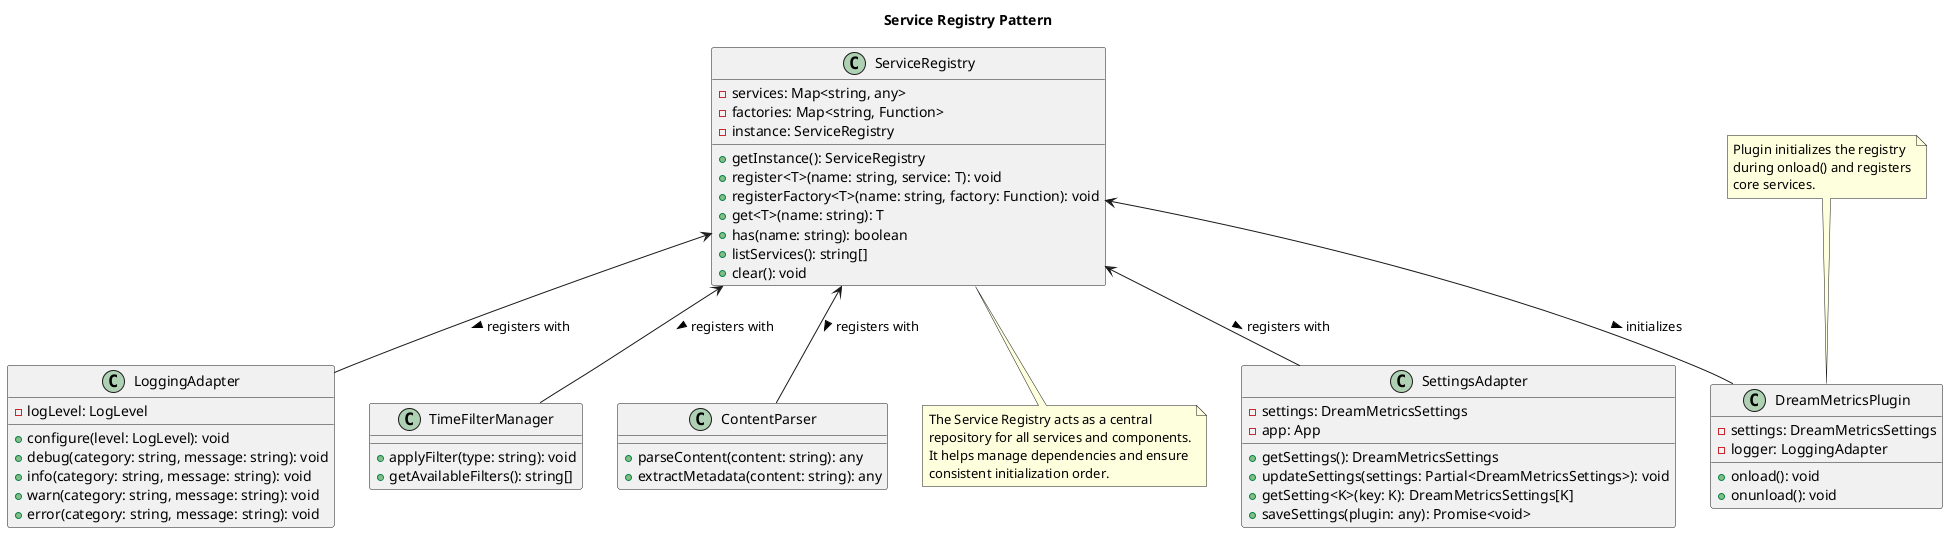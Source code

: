 @startuml Service Registry Pattern

'******************************************************************************
' Service Registry Pattern Diagram
' Shows how components interact with the central registry
'******************************************************************************

title "Service Registry Pattern"

' Classes
class ServiceRegistry {
  - services: Map<string, any>
  - factories: Map<string, Function>
  - instance: ServiceRegistry
  + getInstance(): ServiceRegistry
  + register<T>(name: string, service: T): void
  + registerFactory<T>(name: string, factory: Function): void
  + get<T>(name: string): T
  + has(name: string): boolean
  + listServices(): string[]
  + clear(): void
}

class SettingsAdapter {
  - settings: DreamMetricsSettings
  - app: App
  + getSettings(): DreamMetricsSettings
  + updateSettings(settings: Partial<DreamMetricsSettings>): void
  + getSetting<K>(key: K): DreamMetricsSettings[K]
  + saveSettings(plugin: any): Promise<void>
}

class DreamMetricsPlugin {
  - settings: DreamMetricsSettings
  - logger: LoggingAdapter
  + onload(): void
  + onunload(): void
}

class LoggingAdapter {
  - logLevel: LogLevel
  + configure(level: LogLevel): void
  + debug(category: string, message: string): void
  + info(category: string, message: string): void
  + warn(category: string, message: string): void
  + error(category: string, message: string): void
}

class TimeFilterManager {
  + applyFilter(type: string): void
  + getAvailableFilters(): string[]
}

class ContentParser {
  + parseContent(content: string): any
  + extractMetadata(content: string): any
}

' Relationships
ServiceRegistry <-- DreamMetricsPlugin : initializes >
ServiceRegistry <-- SettingsAdapter : registers with >
ServiceRegistry <-- LoggingAdapter : registers with >
ServiceRegistry <-- TimeFilterManager : registers with >
ServiceRegistry <-- ContentParser : registers with >

note bottom of ServiceRegistry
  The Service Registry acts as a central
  repository for all services and components.
  It helps manage dependencies and ensure
  consistent initialization order.
end note

note top of DreamMetricsPlugin
  Plugin initializes the registry
  during onload() and registers
  core services.
end note

@enduml 